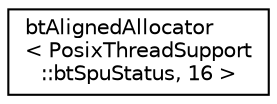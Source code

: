 digraph "Graphical Class Hierarchy"
{
  edge [fontname="Helvetica",fontsize="10",labelfontname="Helvetica",labelfontsize="10"];
  node [fontname="Helvetica",fontsize="10",shape=record];
  rankdir="LR";
  Node1 [label="btAlignedAllocator\l\< PosixThreadSupport\l::btSpuStatus, 16 \>",height=0.2,width=0.4,color="black", fillcolor="white", style="filled",URL="$classbt_aligned_allocator.html"];
}
